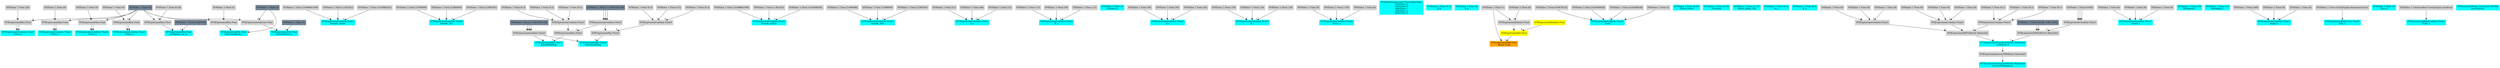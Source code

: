 digraph G {
node0 [shape="box" color="cyan" style="filled" label="VFXExpressionCombine Float2
Count_a"]
node1 [shape="box" color="lightgray" style="filled" label="VFXExpressionMax Float"]
node2 [shape="box" color="lightgray" style="filled" label="VFXValue`1 Float (10)"]
node3 [shape="box" color="lightslategray" style="filled" label="VFXValue`1 Float (0)"]
node4 [shape="box" color="cyan" style="filled" label="VFXExpressionCombine Float2
Delay_a"]
node5 [shape="box" color="lightgray" style="filled" label="VFXExpressionMax Float"]
node6 [shape="box" color="lightgray" style="filled" label="VFXValue`1 Float (0)"]
node7 [shape="box" color="cyan" style="filled" label="VFXExpressionCombine Float2
Count_a"]
node8 [shape="box" color="lightgray" style="filled" label="VFXExpressionMax Float"]
node9 [shape="box" color="lightgray" style="filled" label="VFXValue`1 Float (4)"]
node10 [shape="box" color="cyan" style="filled" label="VFXExpressionCombine Float2
Delay_a"]
node11 [shape="box" color="lightgray" style="filled" label="VFXExpressionMax Float"]
node12 [shape="box" color="lightgray" style="filled" label="VFXValue`1 Float (0)"]
node13 [shape="box" color="cyan" style="filled" label="VFXExpressionCombine Float3
bounds_center"]
node14 [shape="box" color="lightgray" style="filled" label="VFXValue`1 Float (-0.008661509)"]
node15 [shape="box" color="lightgray" style="filled" label="VFXValue`1 Float (1.401422)"]
node16 [shape="box" color="lightgray" style="filled" label="VFXValue`1 Float (-0.01848245)"]
node17 [shape="box" color="cyan" style="filled" label="VFXExpressionCombine Float3
bounds_size"]
node18 [shape="box" color="lightgray" style="filled" label="VFXValue`1 Float (3.004998)"]
node19 [shape="box" color="lightgray" style="filled" label="VFXValue`1 Float (3.960069)"]
node20 [shape="box" color="lightgray" style="filled" label="VFXValue`1 Float (3.060745)"]
node21 [shape="box" color="cyan" style="filled" label="VFXExpressionMin Float3
boundsPadding"]
node22 [shape="box" color="lightgray" style="filled" label="VFXExpressionMax Float3"]
node23 [shape="box" color="lightgray" style="filled" label="VFXExpressionCombine Float3"]
node24 [shape="box" color="lightgray" style="filled" label="VFXValue`1 Float (0.5)"]
node25 [shape="box" color="lightgray" style="filled" label="VFXValue`1 Float (0.5)"]
node26 [shape="box" color="lightgray" style="filled" label="VFXValue`1 Float (0.5)"]
node27 [shape="box" color="lightgray" style="filled" label="VFXExpressionCombine Float3"]
node28 [shape="box" color="lightslategray" style="filled" label="VFXValue`1 Float (-1.701412E+38)"]
node29 [shape="box" color="lightgray" style="filled" label="VFXExpressionCombine Float3"]
node30 [shape="box" color="lightslategray" style="filled" label="VFXValue`1 Float (1.701412E+38)"]
node31 [shape="box" color="cyan" style="filled" label="VFXExpressionCombine Float3
bounds_center"]
node32 [shape="box" color="lightgray" style="filled" label="VFXValue`1 Float (-0.008661509)"]
node33 [shape="box" color="lightgray" style="filled" label="VFXValue`1 Float (1.401422)"]
node34 [shape="box" color="lightgray" style="filled" label="VFXValue`1 Float (-0.01848245)"]
node35 [shape="box" color="cyan" style="filled" label="VFXExpressionCombine Float3
bounds_size"]
node36 [shape="box" color="lightgray" style="filled" label="VFXValue`1 Float (3.004998)"]
node37 [shape="box" color="lightgray" style="filled" label="VFXValue`1 Float (3.960069)"]
node38 [shape="box" color="lightgray" style="filled" label="VFXValue`1 Float (3.060745)"]
node39 [shape="box" color="cyan" style="filled" label="VFXExpressionMin Float3
boundsPadding"]
node40 [shape="box" color="lightgray" style="filled" label="VFXExpressionMax Float3"]
node41 [shape="box" color="lightgray" style="filled" label="VFXExpressionCombine Float3"]
node42 [shape="box" color="lightgray" style="filled" label="VFXValue`1 Float (0.5)"]
node43 [shape="box" color="lightgray" style="filled" label="VFXValue`1 Float (0.5)"]
node44 [shape="box" color="lightgray" style="filled" label="VFXValue`1 Float (0.5)"]
node45 [shape="box" color="cyan" style="filled" label="VFXExpressionCombine Float3
A_a"]
node46 [shape="box" color="lightgray" style="filled" label="VFXValue`1 Float (12)"]
node47 [shape="box" color="lightgray" style="filled" label="VFXValue`1 Float (40)"]
node48 [shape="box" color="lightgray" style="filled" label="VFXValue`1 Float (12)"]
node49 [shape="box" color="cyan" style="filled" label="VFXExpressionCombine Float3
B_a"]
node50 [shape="box" color="lightgray" style="filled" label="VFXValue`1 Float (-12)"]
node51 [shape="box" color="lightgray" style="filled" label="VFXValue`1 Float (30)"]
node52 [shape="box" color="lightgray" style="filled" label="VFXValue`1 Float (-12)"]
node53 [shape="box" color="cyan" style="filled" label="VFXValue`1 Float (1)
Lifetime_b"]
node54 [shape="box" color="cyan" style="filled" label="VFXExpressionCombine Float3
A_c"]
node55 [shape="box" color="lightgray" style="filled" label="VFXValue`1 Float (30)"]
node56 [shape="box" color="lightgray" style="filled" label="VFXValue`1 Float (30)"]
node57 [shape="box" color="lightgray" style="filled" label="VFXValue`1 Float (30)"]
node58 [shape="box" color="cyan" style="filled" label="VFXExpressionCombine Float3
B_c"]
node59 [shape="box" color="lightgray" style="filled" label="VFXValue`1 Float (-30)"]
node60 [shape="box" color="lightgray" style="filled" label="VFXValue`1 Float (-30)"]
node61 [shape="box" color="lightgray" style="filled" label="VFXValue`1 Float (-30)"]
node62 [shape="box" color="cyan" style="filled" label="VFXExpressionCombine Float3
Force_a"]
node63 [shape="box" color="lightgray" style="filled" label="VFXValue`1 Float (0)"]
node64 [shape="box" color="lightgray" style="filled" label="VFXValue`1 Float (-150)"]
node65 [shape="box" color="lightgray" style="filled" label="VFXValue`1 Float (0)"]
node66 [shape="box" color="cyan" style="filled" label="VFXBuiltInExpression Float (DeltaTime)
deltaTime_a
deltaTime_b
deltaTime_c
deltaTime_a
deltaTime_b"]
node67 [shape="box" color="cyan" style="filled" label="VFXValue`1 Float (1.5)
A_b"]
node68 [shape="box" color="cyan" style="filled" label="VFXValue`1 Float (2)
B_b"]
node69 [shape="box" color="orange" style="filled" label="VFXExpressionAdd Float
_Blood_Scale"]
node70 [shape="box" color="lightgray" style="filled" label="VFXValue`1 Float (1)"]
node71 [shape="box" color="yellow" style="filled" label="VFXExpressionMul Float"]
node72 [shape="box" color="yellow" style="filled" label="VFXExpressionRandom Float"]
node73 [shape="box" color="lightgray" style="filled" label="VFXExpressionSubtract Float"]
node74 [shape="box" color="lightgray" style="filled" label="VFXValue`1 Float (4)"]
node75 [shape="box" color="cyan" style="filled" label="VFXExpressionCombine Float4
_Color"]
node76 [shape="box" color="lightgray" style="filled" label="VFXValue`1 Float (0.8879232)"]
node77 [shape="box" color="lightgray" style="filled" label="VFXValue`1 Float (0.05448028)"]
node78 [shape="box" color="lightgray" style="filled" label="VFXValue`1 Float (0.05448028)"]
node79 [shape="box" color="lightgray" style="filled" label="VFXValue`1 Float (1)"]
node80 [shape="box" color="cyan" style="filled" label="VFXValue`1 Float (6.23)
_Blood_Power"]
node81 [shape="box" color="cyan" style="filled" label="VFXValue`1 Float (0.95)
_Errosion"]
node82 [shape="box" color="cyan" style="filled" label="VFXValue`1 Float (-1.11)
_Blood_Alpha_Clip"]
node83 [shape="box" color="cyan" style="filled" label="VFXValue`1 Float (0.3)
A_a"]
node84 [shape="box" color="cyan" style="filled" label="VFXValue`1 Float (0.4)
B_a"]
node85 [shape="box" color="cyan" style="filled" label="VFXExpressionMin Float
arcSphere_arc_b"]
node86 [shape="box" color="lightgray" style="filled" label="VFXExpressionMax Float"]
node87 [shape="box" color="lightgray" style="filled" label="VFXValue`1 Float (6.28)"]
node88 [shape="box" color="lightslategray" style="filled" label="VFXValue`1 Float (6.283185)"]
node89 [shape="box" color="cyan" style="filled" label="VFXExpressionTransformMatrix Matrix4x4
transform_b"]
node90 [shape="box" color="lightgray" style="filled" label="VFXExpressionTRSToMatrix Matrix4x4"]
node91 [shape="box" color="lightgray" style="filled" label="VFXExpressionCombine Float3"]
node92 [shape="box" color="lightgray" style="filled" label="VFXValue`1 Float (0)"]
node93 [shape="box" color="lightgray" style="filled" label="VFXValue`1 Float (0)"]
node94 [shape="box" color="lightgray" style="filled" label="VFXValue`1 Float (0)"]
node95 [shape="box" color="lightgray" style="filled" label="VFXExpressionCombine Float3"]
node96 [shape="box" color="lightgray" style="filled" label="VFXValue`1 Float (0)"]
node97 [shape="box" color="lightgray" style="filled" label="VFXValue`1 Float (0)"]
node98 [shape="box" color="lightgray" style="filled" label="VFXValue`1 Float (0)"]
node99 [shape="box" color="lightgray" style="filled" label="VFXExpressionCombine Float3"]
node100 [shape="box" color="lightgray" style="filled" label="VFXValue`1 Float (0.1)"]
node101 [shape="box" color="lightgray" style="filled" label="VFXValue`1 Float (0.1)"]
node102 [shape="box" color="lightgray" style="filled" label="VFXValue`1 Float (0.1)"]
node103 [shape="box" color="lightgray" style="filled" label="VFXExpressionTRSToMatrix Matrix4x4"]
node104 [shape="box" color="lightslategray" style="filled" label="VFXValue`1 Float3 ((0.00, 0.00, 0.00))"]
node105 [shape="box" color="lightgray" style="filled" label="VFXExpressionCombine Float3"]
node106 [shape="box" color="lightgray" style="filled" label="VFXValue`1 Float (0.005)"]
node107 [shape="box" color="cyan" style="filled" label="VFXExpressionTransposeMatrix Matrix4x4
inverseTranspose_b"]
node108 [shape="box" color="lightgray" style="filled" label="VFXExpressionInverseTRSMatrix Matrix4x4"]
node109 [shape="box" color="cyan" style="filled" label="VFXExpressionPow Float
volumeFactor_b"]
node110 [shape="box" color="lightgray" style="filled" label="VFXExpressionSubtract Float"]
node111 [shape="box" color="lightslategray" style="filled" label="VFXValue`1 Float (1)"]
node112 [shape="box" color="lightslategray" style="filled" label="VFXValue`1 Float (3)"]
node113 [shape="box" color="cyan" style="filled" label="VFXExpressionCombine Float3
center_c"]
node114 [shape="box" color="lightgray" style="filled" label="VFXValue`1 Float (0)"]
node115 [shape="box" color="lightgray" style="filled" label="VFXValue`1 Float (0)"]
node116 [shape="box" color="lightgray" style="filled" label="VFXValue`1 Float (0)"]
node117 [shape="box" color="cyan" style="filled" label="VFXValue`1 Float (10)
MinSpeed_c"]
node118 [shape="box" color="cyan" style="filled" label="VFXValue`1 Float (12)
MaxSpeed_c"]
node119 [shape="box" color="cyan" style="filled" label="VFXExpressionMin Float
DirectionBlend_c"]
node120 [shape="box" color="lightgray" style="filled" label="VFXExpressionMax Float"]
node121 [shape="box" color="lightgray" style="filled" label="VFXValue`1 Float (1)"]
node122 [shape="box" color="cyan" style="filled" label="VFXExpressionCombine Float3
Angle_b"]
node123 [shape="box" color="lightgray" style="filled" label="VFXValue`1 Float (180)"]
node124 [shape="box" color="lightgray" style="filled" label="VFXValue`1 Float (0)"]
node125 [shape="box" color="lightgray" style="filled" label="VFXValue`1 Float (0)"]
node126 [shape="box" color="cyan" style="filled" label="VFXExpressionBakeCurve Float4
Size_c"]
node127 [shape="box" color="lightgray" style="filled" label="VFXValue`1 Curve (UnityEngine.AnimationCurve)"]
node128 [shape="box" color="cyan" style="filled" label="VFXValue`1 Float (3)
Size_d"]
node129 [shape="box" color="cyan" style="filled" label="VFXExpressionBakeGradient Float2
Color_e"]
node130 [shape="box" color="lightgray" style="filled" label="VFXValue`1 ColorGradient (UnityEngine.Gradient)"]
node131 [shape="box" color="cyan" style="filled" label="VFXTexture2DValue Texture2D (58780)
mainTexture"]
node1 -> node0 [headlabel="0"]
node1 -> node0 [headlabel="1"]
node2 -> node1 [headlabel="0"]
node3 -> node1 [headlabel="1"]
node5 -> node4 [headlabel="0"]
node5 -> node4 [headlabel="1"]
node6 -> node5 [headlabel="0"]
node3 -> node5 [headlabel="1"]
node8 -> node7 [headlabel="0"]
node8 -> node7 [headlabel="1"]
node9 -> node8 [headlabel="0"]
node3 -> node8 [headlabel="1"]
node11 -> node10 [headlabel="0"]
node11 -> node10 [headlabel="1"]
node12 -> node11 [headlabel="0"]
node3 -> node11 [headlabel="1"]
node14 -> node13 [headlabel="0"]
node15 -> node13 [headlabel="1"]
node16 -> node13 [headlabel="2"]
node18 -> node17 [headlabel="0"]
node19 -> node17 [headlabel="1"]
node20 -> node17 [headlabel="2"]
node22 -> node21 [headlabel="0"]
node29 -> node21 [headlabel="1"]
node23 -> node22 [headlabel="0"]
node27 -> node22 [headlabel="1"]
node24 -> node23 [headlabel="0"]
node25 -> node23 [headlabel="1"]
node26 -> node23 [headlabel="2"]
node28 -> node27 [headlabel="0"]
node28 -> node27 [headlabel="1"]
node28 -> node27 [headlabel="2"]
node30 -> node29 [headlabel="0"]
node30 -> node29 [headlabel="1"]
node30 -> node29 [headlabel="2"]
node32 -> node31 [headlabel="0"]
node33 -> node31 [headlabel="1"]
node34 -> node31 [headlabel="2"]
node36 -> node35 [headlabel="0"]
node37 -> node35 [headlabel="1"]
node38 -> node35 [headlabel="2"]
node40 -> node39 [headlabel="0"]
node29 -> node39 [headlabel="1"]
node41 -> node40 [headlabel="0"]
node27 -> node40 [headlabel="1"]
node42 -> node41 [headlabel="0"]
node43 -> node41 [headlabel="1"]
node44 -> node41 [headlabel="2"]
node46 -> node45 [headlabel="0"]
node47 -> node45 [headlabel="1"]
node48 -> node45 [headlabel="2"]
node50 -> node49 [headlabel="0"]
node51 -> node49 [headlabel="1"]
node52 -> node49 [headlabel="2"]
node55 -> node54 [headlabel="0"]
node56 -> node54 [headlabel="1"]
node57 -> node54 [headlabel="2"]
node59 -> node58 [headlabel="0"]
node60 -> node58 [headlabel="1"]
node61 -> node58 [headlabel="2"]
node63 -> node62 [headlabel="0"]
node64 -> node62 [headlabel="1"]
node65 -> node62 [headlabel="2"]
node70 -> node69 [headlabel="0"]
node71 -> node69 [headlabel="1"]
node72 -> node71 [headlabel="0"]
node73 -> node71 [headlabel="1"]
node74 -> node73 [headlabel="0"]
node70 -> node73 [headlabel="1"]
node76 -> node75 [headlabel="0"]
node77 -> node75 [headlabel="1"]
node78 -> node75 [headlabel="2"]
node79 -> node75 [headlabel="3"]
node86 -> node85 [headlabel="0"]
node88 -> node85 [headlabel="1"]
node87 -> node86 [headlabel="0"]
node3 -> node86 [headlabel="1"]
node90 -> node89 [headlabel="0"]
node103 -> node89 [headlabel="1"]
node91 -> node90 [headlabel="0"]
node95 -> node90 [headlabel="1"]
node99 -> node90 [headlabel="2"]
node92 -> node91 [headlabel="0"]
node93 -> node91 [headlabel="1"]
node94 -> node91 [headlabel="2"]
node96 -> node95 [headlabel="0"]
node97 -> node95 [headlabel="1"]
node98 -> node95 [headlabel="2"]
node100 -> node99 [headlabel="0"]
node101 -> node99 [headlabel="1"]
node102 -> node99 [headlabel="2"]
node104 -> node103 [headlabel="0"]
node104 -> node103 [headlabel="1"]
node105 -> node103 [headlabel="2"]
node106 -> node105 [headlabel="0"]
node106 -> node105 [headlabel="1"]
node106 -> node105 [headlabel="2"]
node108 -> node107 
node89 -> node108 
node110 -> node109 [headlabel="0"]
node112 -> node109 [headlabel="1"]
node111 -> node110 [headlabel="0"]
node3 -> node110 [headlabel="1"]
node114 -> node113 [headlabel="0"]
node115 -> node113 [headlabel="1"]
node116 -> node113 [headlabel="2"]
node120 -> node119 [headlabel="0"]
node111 -> node119 [headlabel="1"]
node121 -> node120 [headlabel="0"]
node3 -> node120 [headlabel="1"]
node123 -> node122 [headlabel="0"]
node124 -> node122 [headlabel="1"]
node125 -> node122 [headlabel="2"]
node127 -> node126 
node130 -> node129 
}
